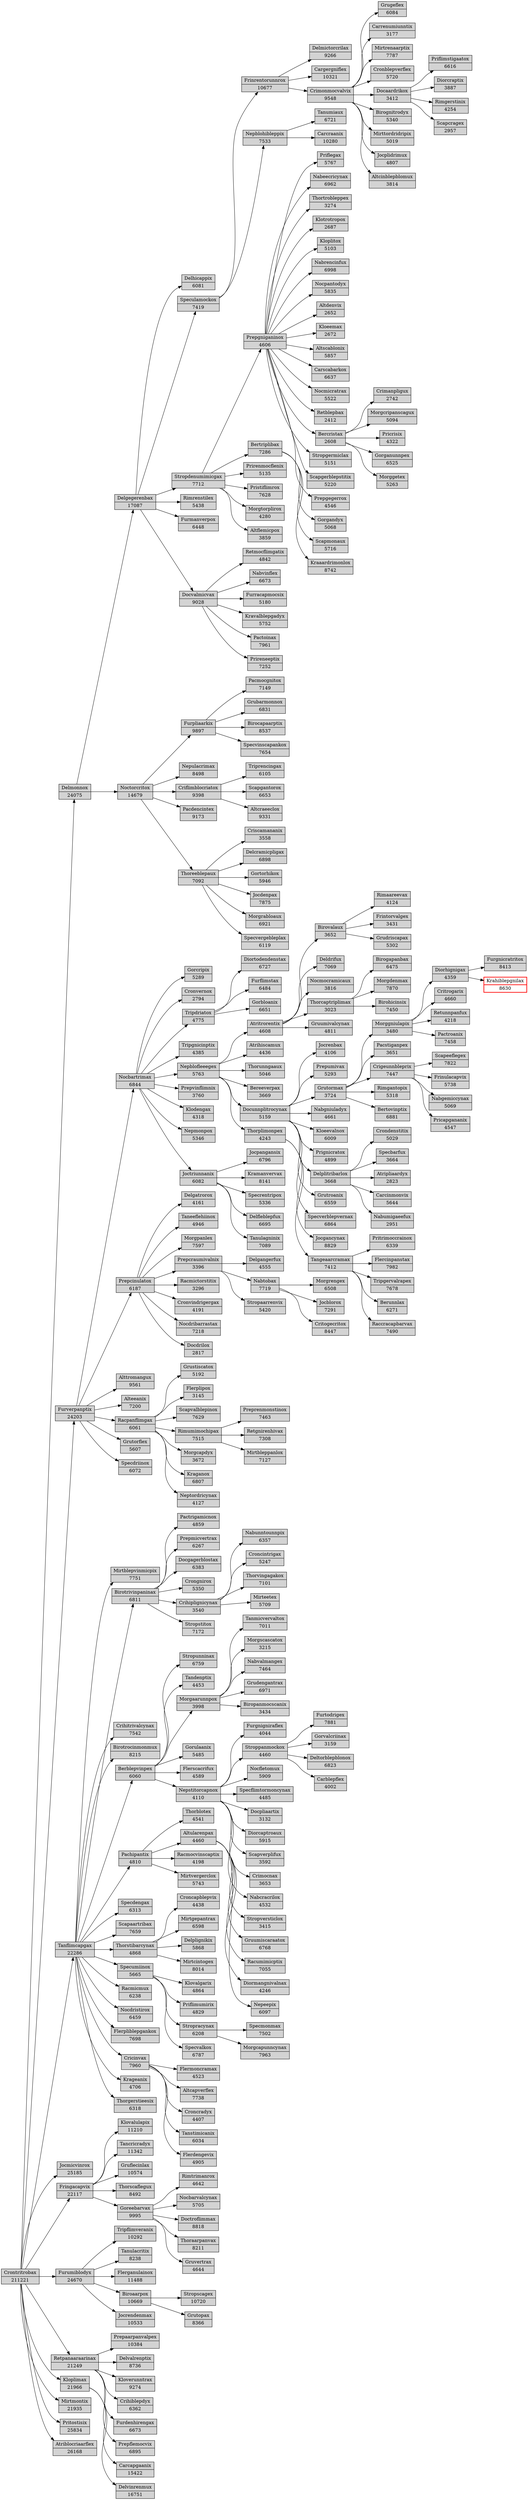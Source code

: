 digraph g { 
graph [rankdir=LR]
node [shape=record fillcolor=lightgrey style=filled]
  Crontritrobax [label="Crontritrobax|211221"]
  Delmonnox [label="Delmonnox|24075"]
  Delgegerenbax [label="Delgegerenbax|17087"]
  Delhicappix [label="Delhicappix|6081"]
  Speculamockox [label="Speculamockox|7419"]
  Frinrentorunnrox [label="Frinrentorunnrox|10677"]
  Delmictorcrilax [label="Delmictorcrilax|9266"]
  Cargergniflex [label="Cargergniflex|10321"]
  Crimonmocvalvix [label="Crimonmocvalvix|9548"]
  Grugeflex [label="Grugeflex|6084"]
  Carrenumiunntix [label="Carrenumiunntix|3177"]
  Mirtrenaarptix [label="Mirtrenaarptix|7787"]
  Cronblepverflex [label="Cronblepverflex|5720"]
  Docaardrikox [label="Docaardrikox|3412"]
  Priflimstigaatox [label="Priflimstigaatox|6616"]
  Diorcraptix [label="Diorcraptix|3887"]
  Rimgerstinix [label="Rimgerstinix|4254"]
  Scapcragex [label="Scapcragex|2957"]
  Birognitrodyx [label="Birognitrodyx|5340"]
  Mirttordridripix [label="Mirttordridripix|5019"]
  Jocplidrimux [label="Jocplidrimux|4807"]
  Altcinblepblomux [label="Altcinblepblomux|3814"]
  Nepblohibleppix [label="Nepblohibleppix|7533"]
  Tanumiaux [label="Tanumiaux|6721"]
  Carcraanix [label="Carcraanix|10280"]
  Stropdenumimicgax [label="Stropdenumimicgax|7712"]
  Prepgniganinox [label="Prepgniganinox|4606"]
  Priflegax [label="Priflegax|5767"]
  Nabeecricynax [label="Nabeecricynax|6962"]
  Thortrobleppex [label="Thortrobleppex|3274"]
  Klotrotropox [label="Klotrotropox|2687"]
  Kloplitox [label="Kloplitox|5103"]
  Nabrencinfux [label="Nabrencinfux|6998"]
  Nocpantodyx [label="Nocpantodyx|5835"]
  Altdenvix [label="Altdenvix|2652"]
  Kloeemax [label="Kloeemax|2672"]
  Altscablonix [label="Altscablonix|5857"]
  Carscabarkox [label="Carscabarkox|6637"]
  Nocmicratrax [label="Nocmicratrax|5522"]
  Retblepbax [label="Retblepbax|2412"]
  Bercristax [label="Bercristax|2608"]
  Crimanpligux [label="Crimanpligux|2742"]
  Morgcripanscagux [label="Morgcripanscagux|5094"]
  Pricrisix [label="Pricrisix|4322"]
  Gorganunnpex [label="Gorganunnpex|6525"]
  Morggetex [label="Morggetex|5263"]
  Stropgermiclax [label="Stropgermiclax|5151"]
  Scapgerblepstitix [label="Scapgerblepstitix|5220"]
  Prepgegerrox [label="Prepgegerrox|4546"]
  Bertriplibax [label="Bertriplibax|7286"]
  Gorgandyx [label="Gorgandyx|5068"]
  Scapmonaux [label="Scapmonaux|5716"]
  Kraaardrimonlox [label="Kraaardrimonlox|8742"]
  Prirenmocflenix [label="Prirenmocflenix|5135"]
  Pristiflimrox [label="Pristiflimrox|7628"]
  Morgtorplirox [label="Morgtorplirox|4280"]
  Altflemicpox [label="Altflemicpox|3859"]
  Rimrenstilex [label="Rimrenstilex|5438"]
  Furmanverpox [label="Furmanverpox|6448"]
  Docvalmicvax [label="Docvalmicvax|9028"]
  Retmocflimgatix [label="Retmocflimgatix|4842"]
  Nabvinflex [label="Nabvinflex|6673"]
  Furracapmocsix [label="Furracapmocsix|5180"]
  Kravalblepgadyx [label="Kravalblepgadyx|5752"]
  Pactoinax [label="Pactoinax|7961"]
  Prireneeptix [label="Prireneeptix|7252"]
  Noctorcritox [label="Noctorcritox|14679"]
  Furpliaarkix [label="Furpliaarkix|9897"]
  Pacmocgnitox [label="Pacmocgnitox|7149"]
  Grubarmonnox [label="Grubarmonnox|6831"]
  Birocapaarptix [label="Birocapaarptix|8537"]
  Specvinscapankox [label="Specvinscapankox|7654"]
  Nepulacrimax [label="Nepulacrimax|8498"]
  Criflimblocriatox [label="Criflimblocriatox|9398"]
  Triprencingax [label="Triprencingax|6105"]
  Scapgantorox [label="Scapgantorox|6653"]
  Altcraeeclox [label="Altcraeeclox|9331"]
  Pacdencintex [label="Pacdencintex|9173"]
  Thoreeblepaux [label="Thoreeblepaux|7092"]
  Criscamananix [label="Criscamananix|3558"]
  Delcramicpligax [label="Delcramicpligax|6898"]
  Gortorhikox [label="Gortorhikox|5946"]
  Jocdenpax [label="Jocdenpax|7875"]
  Morgrabloaux [label="Morgrabloaux|6921"]
  Specvergebleplax [label="Specvergebleplax|6119"]
  Furverpanptix [label="Furverpanptix|24203"]
  Nocbartrimax [label="Nocbartrimax|6844"]
  Gorcripix [label="Gorcripix|5289"]
  Cronvernox [label="Cronvernox|2794"]
  Tripdriatox [label="Tripdriatox|4775"]
  Diortodendenstax [label="Diortodendenstax|6727"]
  Furflimstax [label="Furflimstax|6484"]
  Gorbloanix [label="Gorbloanix|6651"]
  Tripgnicinptix [label="Tripgnicinptix|4385"]
  Nepblofleeegex [label="Nepblofleeegex|5763"]
  Atritrorentix [label="Atritrorentix|4608"]
  Birovalaux [label="Birovalaux|3652"]
  Rimaareevax [label="Rimaareevax|4124"]
  Frintorvalgex [label="Frintorvalgex|3431"]
  Grudriscapax [label="Grudriscapax|5302"]
  Deldrifux [label="Deldrifux|7069"]
  Nocmocramicaux [label="Nocmocramicaux|3816"]
  Thorcaptriplimax [label="Thorcaptriplimax|3023"]
  Birogapanbax [label="Birogapanbax|6475"]
  Morgdenmax [label="Morgdenmax|7870"]
  Birohicinsix [label="Birohicinsix|7450"]
  Gruumivalcynax [label="Gruumivalcynax|4811"]
  Atrihiscamux [label="Atrihiscamux|4436"]
  Thorunngaaux [label="Thorunngaaux|5046"]
  Bereeverpax [label="Bereeverpax|3669"]
  Docunnplitrocynax [label="Docunnplitrocynax|5159"]
  Jocrenbax [label="Jocrenbax|4106"]
  Prepumivax [label="Prepumivax|5293"]
  Grutormax [label="Grutormax|3724"]
  Morggniulapix [label="Morggniulapix|3480"]
  Diorhignigax [label="Diorhignigax|4359"]
  Furgnicratritox [label="Furgnicratritox|8413"]
  Krahiblepgnilax [label="Krahiblepgnilax|8630" color=red style=bold]
  Critrogarix [label="Critrogarix|4660"]
  Retunnpanfux [label="Retunnpanfux|4218"]
  Pactroanix [label="Pactroanix|7458"]
  Pacstiganpex [label="Pacstiganpex|3651"]
  Crigeunnbleprix [label="Crigeunnbleprix|7447"]
  Scapeeflegex [label="Scapeeflegex|7822"]
  Frinulacapvix [label="Frinulacapvix|5738"]
  Nabgemiccynax [label="Nabgemiccynax|5069"]
  Pricapgananix [label="Pricapgananix|4547"]
  Rimgantopix [label="Rimgantopix|5318"]
  Bertovinptix [label="Bertovinptix|6881"]
  Nabgniuladyx [label="Nabgniuladyx|4661"]
  Kloeevalnox [label="Kloeevalnox|6009"]
  Prignicratox [label="Prignicratox|4899"]
  Delplitribarlox [label="Delplitribarlox|3668"]
  Crondenstitix [label="Crondenstitix|5029"]
  Specbarfux [label="Specbarfux|3664"]
  Atripliaardyx [label="Atripliaardyx|2823"]
  Carcinmonvix [label="Carcinmonvix|5644"]
  Nabumigaeefux [label="Nabumigaeefux|2951"]
  Grutroanix [label="Grutroanix|6559"]
  Specverblepvernax [label="Specverblepvernax|6864"]
  Thorplimonpex [label="Thorplimonpex|4243"]
  Jocgancynax [label="Jocgancynax|8829"]
  Tangeaarcramax [label="Tangeaarcramax|7412"]
  Pritrimoccrainox [label="Pritrimoccrainox|6339"]
  Flercinpanstax [label="Flercinpanstax|7982"]
  Tripgervalrapex [label="Tripgervalrapex|7678"]
  Berunnlax [label="Berunnlax|6271"]
  Raccracapbarvax [label="Raccracapbarvax|7490"]
  Prepvinflimnix [label="Prepvinflimnix|3760"]
  Klodengax [label="Klodengax|4318"]
  Nepmonpox [label="Nepmonpox|5346"]
  Joctriunnanix [label="Joctriunnanix|6082"]
  Jocpangansix [label="Jocpangansix|6796"]
  Kramanvervax [label="Kramanvervax|8141"]
  Specrentripox [label="Specrentripox|5336"]
  Delfleblepfux [label="Delfleblepfux|6695"]
  Tanulagninix [label="Tanulagninix|7089"]
  Prepcinulatox [label="Prepcinulatox|6187"]
  Delgatrorox [label="Delgatrorox|4161"]
  Taneeflehiinox [label="Taneeflehiinox|4946"]
  Morgpanlex [label="Morgpanlex|7597"]
  Prepcraumivalnix [label="Prepcraumivalnix|3396"]
  Delgangerfux [label="Delgangerfux|4555"]
  Nabtobax [label="Nabtobax|7719"]
  Morgrengex [label="Morgrengex|6508"]
  Jocblorox [label="Jocblorox|7291"]
  Critogecritox [label="Critogecritox|8447"]
  Stropaarrenvix [label="Stropaarrenvix|5420"]
  Racmictorstitix [label="Racmictorstitix|3296"]
  Cronvindrigergax [label="Cronvindrigergax|4191"]
  Nocdribarrastax [label="Nocdribarrastax|7218"]
  Docdrilox [label="Docdrilox|2817"]
  Alttromangux [label="Alttromangux|9561"]
  Alteeanix [label="Alteeanix|7200"]
  Racpanflimgax [label="Racpanflimgax|6061"]
  Grustiscatox [label="Grustiscatox|5192"]
  Flerplipox [label="Flerplipox|3145"]
  Scapvalblepinox [label="Scapvalblepinox|7629"]
  Rimumimochipax [label="Rimumimochipax|7515"]
  Preprenmonstinox [label="Preprenmonstinox|7463"]
  Retgnirenhivax [label="Retgnirenhivax|7308"]
  Mirtbleppanlox [label="Mirtbleppanlox|7127"]
  Morgcapdyx [label="Morgcapdyx|3672"]
  Kraganox [label="Kraganox|6807"]
  Neptordricynax [label="Neptordricynax|4127"]
  Grutorflex [label="Grutorflex|5607"]
  Specdriinox [label="Specdriinox|6072"]
  Tanflimcapgax [label="Tanflimcapgax|22286"]
  Mirtblepvinmicpix [label="Mirtblepvinmicpix|7751"]
  Birotrivinpaninax [label="Birotrivinpaninax|6811"]
  Pactrigamicnox [label="Pactrigamicnox|4859"]
  Prepmicvertrax [label="Prepmicvertrax|6267"]
  Docgagerblostax [label="Docgagerblostax|6383"]
  Crongnirox [label="Crongnirox|5350"]
  Crihiplignicynax [label="Crihiplignicynax|3540"]
  Nabunntounnpix [label="Nabunntounnpix|6357"]
  Croncintrigax [label="Croncintrigax|5247"]
  Thorvingagakox [label="Thorvingagakox|7101"]
  Mirteetex [label="Mirteetex|5709"]
  Stropstitox [label="Stropstitox|7172"]
  Crihitrivalcynax [label="Crihitrivalcynax|7542"]
  Birotrocinmonmux [label="Birotrocinmonmux|8215"]
  Berblepvinpex [label="Berblepvinpex|6060"]
  Stropunninax [label="Stropunninax|6759"]
  Tandenptix [label="Tandenptix|4453"]
  Morgaarunnpox [label="Morgaarunnpox|3998"]
  Tanmicvervaltox [label="Tanmicvervaltox|7011"]
  Morgscascatox [label="Morgscascatox|3215"]
  Nabvalmangex [label="Nabvalmangex|7464"]
  Grudengantrax [label="Grudengantrax|6971"]
  Biropanmocscanix [label="Biropanmocscanix|3434"]
  Gorulaanix [label="Gorulaanix|5485"]
  Flerscacrifux [label="Flerscacrifux|4589"]
  Nepstitorcapnox [label="Nepstitorcapnox|4110"]
  Furgnigniraflex [label="Furgnigniraflex|4044"]
  Stroppanmockox [label="Stroppanmockox|4460"]
  Furtodrigex [label="Furtodrigex|7881"]
  Gorvalcriinax [label="Gorvalcriinax|3159"]
  Deltorblepblonox [label="Deltorblepblonox|6823"]
  Carblepflex [label="Carblepflex|4002"]
  Nocfletomux [label="Nocfletomux|5909"]
  Specflimtormoncynax [label="Specflimtormoncynax|4485"]
  Docpliaartix [label="Docpliaartix|3132"]
  Diorcaptroaux [label="Diorcaptroaux|5915"]
  Scapverplifux [label="Scapverplifux|3592"]
  Crimocnax [label="Crimocnax|3653"]
  Nabcracrilox [label="Nabcracrilox|4532"]
  Pachipantix [label="Pachipantix|4810"]
  Thorblotex [label="Thorblotex|4541"]
  Altularenpax [label="Altularenpax|4460"]
  Stropversticlox [label="Stropversticlox|3415"]
  Gruumiscaraatox [label="Gruumiscaraatox|6768"]
  Racumimicptix [label="Racumimicptix|7055"]
  Diormangnivalnax [label="Diormangnivalnax|4246"]
  Nepeepix [label="Nepeepix|6097"]
  Racmocvinscaptix [label="Racmocvinscaptix|4198"]
  Mirtvergerclox [label="Mirtvergerclox|5743"]
  Specdengax [label="Specdengax|6313"]
  Scapaartribax [label="Scapaartribax|7659"]
  Thorstibarcynax [label="Thorstibarcynax|4868"]
  Croncapblepvix [label="Croncapblepvix|4438"]
  Mirtgepantrax [label="Mirtgepantrax|6598"]
  Delplignikix [label="Delplignikix|5868"]
  Mirtcintogex [label="Mirtcintogex|8014"]
  Specumiinox [label="Specumiinox|5665"]
  Klovalgarix [label="Klovalgarix|4864"]
  Priflimumirix [label="Priflimumirix|4829"]
  Stropracynax [label="Stropracynax|6208"]
  Specmonmax [label="Specmonmax|7502"]
  Morgcapunncynax [label="Morgcapunncynax|7963"]
  Specvalkox [label="Specvalkox|6787"]
  Racmicmux [label="Racmicmux|6238"]
  Nocdristirox [label="Nocdristirox|6459"]
  Flerpliblepgankox [label="Flerpliblepgankox|7698"]
  Cricinvax [label="Cricinvax|7960"]
  Flermoncramax [label="Flermoncramax|4523"]
  Altcapverflex [label="Altcapverflex|7738"]
  Croncradyx [label="Croncradyx|4407"]
  Tanstimicanix [label="Tanstimicanix|6034"]
  Flerdengevix [label="Flerdengevix|4905"]
  Krageanix [label="Krageanix|4706"]
  Thorgerstieesix [label="Thorgerstieesix|6318"]
  Jocmicvinrox [label="Jocmicvinrox|25185"]
  Fringacapvix [label="Fringacapvix|22117"]
  Klovalulapix [label="Klovalulapix|11210"]
  Tancricradyx [label="Tancricradyx|11342"]
  Gruflecinlax [label="Gruflecinlax|10574"]
  Thorscaflegux [label="Thorscaflegux|8492"]
  Goreebarvax [label="Goreebarvax|9995"]
  Rimtrimanrox [label="Rimtrimanrox|4642"]
  Nocbarvalcynax [label="Nocbarvalcynax|5705"]
  Doctroflimmax [label="Doctroflimmax|8818"]
  Thoraarpanvax [label="Thoraarpanvax|8211"]
  Gruvertrax [label="Gruvertrax|4644"]
  Furumiblodyx [label="Furumiblodyx|24670"]
  Tripflimveranix [label="Tripflimveranix|10292"]
  Tanulacritix [label="Tanulacritix|8238"]
  Flerganulainox [label="Flerganulainox|11488"]
  Biroaarpox [label="Biroaarpox|10669"]
  Stropscagex [label="Stropscagex|10720"]
  Grutopax [label="Grutopax|8366"]
  Jocrendenmax [label="Jocrendenmax|10533"]
  Retpanaaraarinax [label="Retpanaaraarinax|21249"]
  Prepaarpanvalpex [label="Prepaarpanvalpex|10384"]
  Delvalrenptix [label="Delvalrenptix|8736"]
  Kloverunntrax [label="Kloverunntrax|9274"]
  Crihiblepdyx [label="Crihiblepdyx|6362"]
  Furdenhirengax [label="Furdenhirengax|6673"]
  Prepflemocvix [label="Prepflemocvix|6895"]
  Kloplimax [label="Kloplimax|21966"]
  Carcapgaanix [label="Carcapgaanix|15422"]
  Delvinrenmux [label="Delvinrenmux|16751"]
  Mirtmontix [label="Mirtmontix|21935"]
  Pritostisix [label="Pritostisix|25834"]
  Atriblocriaarflex [label="Atriblocriaarflex|26168"]
  Crontritrobax -> Delmonnox;
  Crontritrobax -> Furverpanptix;
  Crontritrobax -> Tanflimcapgax;
  Crontritrobax -> Jocmicvinrox;
  Crontritrobax -> Fringacapvix;
  Crontritrobax -> Furumiblodyx;
  Crontritrobax -> Retpanaaraarinax;
  Crontritrobax -> Kloplimax;
  Crontritrobax -> Mirtmontix;
  Crontritrobax -> Pritostisix;
  Crontritrobax -> Atriblocriaarflex;
  Delmonnox -> Delgegerenbax;
  Delmonnox -> Noctorcritox;
  Delgegerenbax -> Delhicappix;
  Delgegerenbax -> Speculamockox;
  Delgegerenbax -> Stropdenumimicgax;
  Delgegerenbax -> Rimrenstilex;
  Delgegerenbax -> Furmanverpox;
  Delgegerenbax -> Docvalmicvax;
  Speculamockox -> Frinrentorunnrox;
  Speculamockox -> Nepblohibleppix;
  Frinrentorunnrox -> Delmictorcrilax;
  Frinrentorunnrox -> Cargergniflex;
  Frinrentorunnrox -> Crimonmocvalvix;
  Crimonmocvalvix -> Grugeflex;
  Crimonmocvalvix -> Carrenumiunntix;
  Crimonmocvalvix -> Mirtrenaarptix;
  Crimonmocvalvix -> Cronblepverflex;
  Crimonmocvalvix -> Docaardrikox;
  Crimonmocvalvix -> Birognitrodyx;
  Crimonmocvalvix -> Mirttordridripix;
  Crimonmocvalvix -> Jocplidrimux;
  Crimonmocvalvix -> Altcinblepblomux;
  Docaardrikox -> Priflimstigaatox;
  Docaardrikox -> Diorcraptix;
  Docaardrikox -> Rimgerstinix;
  Docaardrikox -> Scapcragex;
  Nepblohibleppix -> Tanumiaux;
  Nepblohibleppix -> Carcraanix;
  Stropdenumimicgax -> Prepgniganinox;
  Stropdenumimicgax -> Bertriplibax;
  Stropdenumimicgax -> Prirenmocflenix;
  Stropdenumimicgax -> Pristiflimrox;
  Stropdenumimicgax -> Morgtorplirox;
  Stropdenumimicgax -> Altflemicpox;
  Prepgniganinox -> Priflegax;
  Prepgniganinox -> Nabeecricynax;
  Prepgniganinox -> Thortrobleppex;
  Prepgniganinox -> Klotrotropox;
  Prepgniganinox -> Kloplitox;
  Prepgniganinox -> Nabrencinfux;
  Prepgniganinox -> Nocpantodyx;
  Prepgniganinox -> Altdenvix;
  Prepgniganinox -> Kloeemax;
  Prepgniganinox -> Altscablonix;
  Prepgniganinox -> Carscabarkox;
  Prepgniganinox -> Nocmicratrax;
  Prepgniganinox -> Retblepbax;
  Prepgniganinox -> Bercristax;
  Prepgniganinox -> Stropgermiclax;
  Prepgniganinox -> Scapgerblepstitix;
  Prepgniganinox -> Prepgegerrox;
  Bercristax -> Crimanpligux;
  Bercristax -> Morgcripanscagux;
  Bercristax -> Pricrisix;
  Bercristax -> Gorganunnpex;
  Bercristax -> Morggetex;
  Bertriplibax -> Gorgandyx;
  Bertriplibax -> Scapmonaux;
  Bertriplibax -> Kraaardrimonlox;
  Docvalmicvax -> Retmocflimgatix;
  Docvalmicvax -> Nabvinflex;
  Docvalmicvax -> Furracapmocsix;
  Docvalmicvax -> Kravalblepgadyx;
  Docvalmicvax -> Pactoinax;
  Docvalmicvax -> Prireneeptix;
  Noctorcritox -> Furpliaarkix;
  Noctorcritox -> Nepulacrimax;
  Noctorcritox -> Criflimblocriatox;
  Noctorcritox -> Pacdencintex;
  Noctorcritox -> Thoreeblepaux;
  Furpliaarkix -> Pacmocgnitox;
  Furpliaarkix -> Grubarmonnox;
  Furpliaarkix -> Birocapaarptix;
  Furpliaarkix -> Specvinscapankox;
  Criflimblocriatox -> Triprencingax;
  Criflimblocriatox -> Scapgantorox;
  Criflimblocriatox -> Altcraeeclox;
  Thoreeblepaux -> Criscamananix;
  Thoreeblepaux -> Delcramicpligax;
  Thoreeblepaux -> Gortorhikox;
  Thoreeblepaux -> Jocdenpax;
  Thoreeblepaux -> Morgrabloaux;
  Thoreeblepaux -> Specvergebleplax;
  Furverpanptix -> Nocbartrimax;
  Furverpanptix -> Prepcinulatox;
  Furverpanptix -> Alttromangux;
  Furverpanptix -> Alteeanix;
  Furverpanptix -> Racpanflimgax;
  Furverpanptix -> Grutorflex;
  Furverpanptix -> Specdriinox;
  Nocbartrimax -> Gorcripix;
  Nocbartrimax -> Cronvernox;
  Nocbartrimax -> Tripdriatox;
  Nocbartrimax -> Tripgnicinptix;
  Nocbartrimax -> Nepblofleeegex;
  Nocbartrimax -> Prepvinflimnix;
  Nocbartrimax -> Klodengax;
  Nocbartrimax -> Nepmonpox;
  Nocbartrimax -> Joctriunnanix;
  Tripdriatox -> Diortodendenstax;
  Tripdriatox -> Furflimstax;
  Tripdriatox -> Gorbloanix;
  Nepblofleeegex -> Atritrorentix;
  Nepblofleeegex -> Atrihiscamux;
  Nepblofleeegex -> Thorunngaaux;
  Nepblofleeegex -> Bereeverpax;
  Nepblofleeegex -> Docunnplitrocynax;
  Nepblofleeegex -> Thorplimonpex;
  Atritrorentix -> Birovalaux;
  Atritrorentix -> Deldrifux;
  Atritrorentix -> Nocmocramicaux;
  Atritrorentix -> Thorcaptriplimax;
  Atritrorentix -> Gruumivalcynax;
  Birovalaux -> Rimaareevax;
  Birovalaux -> Frintorvalgex;
  Birovalaux -> Grudriscapax;
  Thorcaptriplimax -> Birogapanbax;
  Thorcaptriplimax -> Morgdenmax;
  Thorcaptriplimax -> Birohicinsix;
  Docunnplitrocynax -> Jocrenbax;
  Docunnplitrocynax -> Prepumivax;
  Docunnplitrocynax -> Grutormax;
  Docunnplitrocynax -> Nabgniuladyx;
  Docunnplitrocynax -> Kloeevalnox;
  Docunnplitrocynax -> Prignicratox;
  Docunnplitrocynax -> Delplitribarlox;
  Docunnplitrocynax -> Grutroanix;
  Docunnplitrocynax -> Specverblepvernax;
  Grutormax -> Morggniulapix;
  Grutormax -> Pacstiganpex;
  Grutormax -> Crigeunnbleprix;
  Grutormax -> Rimgantopix;
  Grutormax -> Bertovinptix;
  Morggniulapix -> Diorhignigax;
  Morggniulapix -> Critrogarix;
  Morggniulapix -> Retunnpanfux;
  Morggniulapix -> Pactroanix;
  Diorhignigax -> Furgnicratritox;
  Diorhignigax -> Krahiblepgnilax;
  Crigeunnbleprix -> Scapeeflegex;
  Crigeunnbleprix -> Frinulacapvix;
  Crigeunnbleprix -> Nabgemiccynax;
  Crigeunnbleprix -> Pricapgananix;
  Delplitribarlox -> Crondenstitix;
  Delplitribarlox -> Specbarfux;
  Delplitribarlox -> Atripliaardyx;
  Delplitribarlox -> Carcinmonvix;
  Delplitribarlox -> Nabumigaeefux;
  Thorplimonpex -> Jocgancynax;
  Thorplimonpex -> Tangeaarcramax;
  Tangeaarcramax -> Pritrimoccrainox;
  Tangeaarcramax -> Flercinpanstax;
  Tangeaarcramax -> Tripgervalrapex;
  Tangeaarcramax -> Berunnlax;
  Tangeaarcramax -> Raccracapbarvax;
  Joctriunnanix -> Jocpangansix;
  Joctriunnanix -> Kramanvervax;
  Joctriunnanix -> Specrentripox;
  Joctriunnanix -> Delfleblepfux;
  Joctriunnanix -> Tanulagninix;
  Prepcinulatox -> Delgatrorox;
  Prepcinulatox -> Taneeflehiinox;
  Prepcinulatox -> Morgpanlex;
  Prepcinulatox -> Prepcraumivalnix;
  Prepcinulatox -> Racmictorstitix;
  Prepcinulatox -> Cronvindrigergax;
  Prepcinulatox -> Nocdribarrastax;
  Prepcinulatox -> Docdrilox;
  Prepcraumivalnix -> Delgangerfux;
  Prepcraumivalnix -> Nabtobax;
  Prepcraumivalnix -> Stropaarrenvix;
  Nabtobax -> Morgrengex;
  Nabtobax -> Jocblorox;
  Nabtobax -> Critogecritox;
  Racpanflimgax -> Grustiscatox;
  Racpanflimgax -> Flerplipox;
  Racpanflimgax -> Scapvalblepinox;
  Racpanflimgax -> Rimumimochipax;
  Racpanflimgax -> Morgcapdyx;
  Racpanflimgax -> Kraganox;
  Racpanflimgax -> Neptordricynax;
  Rimumimochipax -> Preprenmonstinox;
  Rimumimochipax -> Retgnirenhivax;
  Rimumimochipax -> Mirtbleppanlox;
  Tanflimcapgax -> Mirtblepvinmicpix;
  Tanflimcapgax -> Birotrivinpaninax;
  Tanflimcapgax -> Crihitrivalcynax;
  Tanflimcapgax -> Birotrocinmonmux;
  Tanflimcapgax -> Berblepvinpex;
  Tanflimcapgax -> Pachipantix;
  Tanflimcapgax -> Specdengax;
  Tanflimcapgax -> Scapaartribax;
  Tanflimcapgax -> Thorstibarcynax;
  Tanflimcapgax -> Specumiinox;
  Tanflimcapgax -> Racmicmux;
  Tanflimcapgax -> Nocdristirox;
  Tanflimcapgax -> Flerpliblepgankox;
  Tanflimcapgax -> Cricinvax;
  Tanflimcapgax -> Krageanix;
  Tanflimcapgax -> Thorgerstieesix;
  Birotrivinpaninax -> Pactrigamicnox;
  Birotrivinpaninax -> Prepmicvertrax;
  Birotrivinpaninax -> Docgagerblostax;
  Birotrivinpaninax -> Crongnirox;
  Birotrivinpaninax -> Crihiplignicynax;
  Birotrivinpaninax -> Stropstitox;
  Crihiplignicynax -> Nabunntounnpix;
  Crihiplignicynax -> Croncintrigax;
  Crihiplignicynax -> Thorvingagakox;
  Crihiplignicynax -> Mirteetex;
  Berblepvinpex -> Stropunninax;
  Berblepvinpex -> Tandenptix;
  Berblepvinpex -> Morgaarunnpox;
  Berblepvinpex -> Gorulaanix;
  Berblepvinpex -> Flerscacrifux;
  Berblepvinpex -> Nepstitorcapnox;
  Morgaarunnpox -> Tanmicvervaltox;
  Morgaarunnpox -> Morgscascatox;
  Morgaarunnpox -> Nabvalmangex;
  Morgaarunnpox -> Grudengantrax;
  Morgaarunnpox -> Biropanmocscanix;
  Nepstitorcapnox -> Furgnigniraflex;
  Nepstitorcapnox -> Stroppanmockox;
  Nepstitorcapnox -> Nocfletomux;
  Nepstitorcapnox -> Specflimtormoncynax;
  Nepstitorcapnox -> Docpliaartix;
  Nepstitorcapnox -> Diorcaptroaux;
  Nepstitorcapnox -> Scapverplifux;
  Nepstitorcapnox -> Crimocnax;
  Nepstitorcapnox -> Nabcracrilox;
  Stroppanmockox -> Furtodrigex;
  Stroppanmockox -> Gorvalcriinax;
  Stroppanmockox -> Deltorblepblonox;
  Stroppanmockox -> Carblepflex;
  Pachipantix -> Thorblotex;
  Pachipantix -> Altularenpax;
  Pachipantix -> Racmocvinscaptix;
  Pachipantix -> Mirtvergerclox;
  Altularenpax -> Stropversticlox;
  Altularenpax -> Gruumiscaraatox;
  Altularenpax -> Racumimicptix;
  Altularenpax -> Diormangnivalnax;
  Altularenpax -> Nepeepix;
  Thorstibarcynax -> Croncapblepvix;
  Thorstibarcynax -> Mirtgepantrax;
  Thorstibarcynax -> Delplignikix;
  Thorstibarcynax -> Mirtcintogex;
  Specumiinox -> Klovalgarix;
  Specumiinox -> Priflimumirix;
  Specumiinox -> Stropracynax;
  Specumiinox -> Specvalkox;
  Stropracynax -> Specmonmax;
  Stropracynax -> Morgcapunncynax;
  Cricinvax -> Flermoncramax;
  Cricinvax -> Altcapverflex;
  Cricinvax -> Croncradyx;
  Cricinvax -> Tanstimicanix;
  Cricinvax -> Flerdengevix;
  Fringacapvix -> Klovalulapix;
  Fringacapvix -> Tancricradyx;
  Fringacapvix -> Gruflecinlax;
  Fringacapvix -> Thorscaflegux;
  Fringacapvix -> Goreebarvax;
  Goreebarvax -> Rimtrimanrox;
  Goreebarvax -> Nocbarvalcynax;
  Goreebarvax -> Doctroflimmax;
  Goreebarvax -> Thoraarpanvax;
  Goreebarvax -> Gruvertrax;
  Furumiblodyx -> Tripflimveranix;
  Furumiblodyx -> Tanulacritix;
  Furumiblodyx -> Flerganulainox;
  Furumiblodyx -> Biroaarpox;
  Furumiblodyx -> Jocrendenmax;
  Biroaarpox -> Stropscagex;
  Biroaarpox -> Grutopax;
  Retpanaaraarinax -> Prepaarpanvalpex;
  Retpanaaraarinax -> Delvalrenptix;
  Retpanaaraarinax -> Kloverunntrax;
  Retpanaaraarinax -> Crihiblepdyx;
  Retpanaaraarinax -> Furdenhirengax;
  Retpanaaraarinax -> Prepflemocvix;
  Kloplimax -> Carcapgaanix;
  Kloplimax -> Delvinrenmux;
}